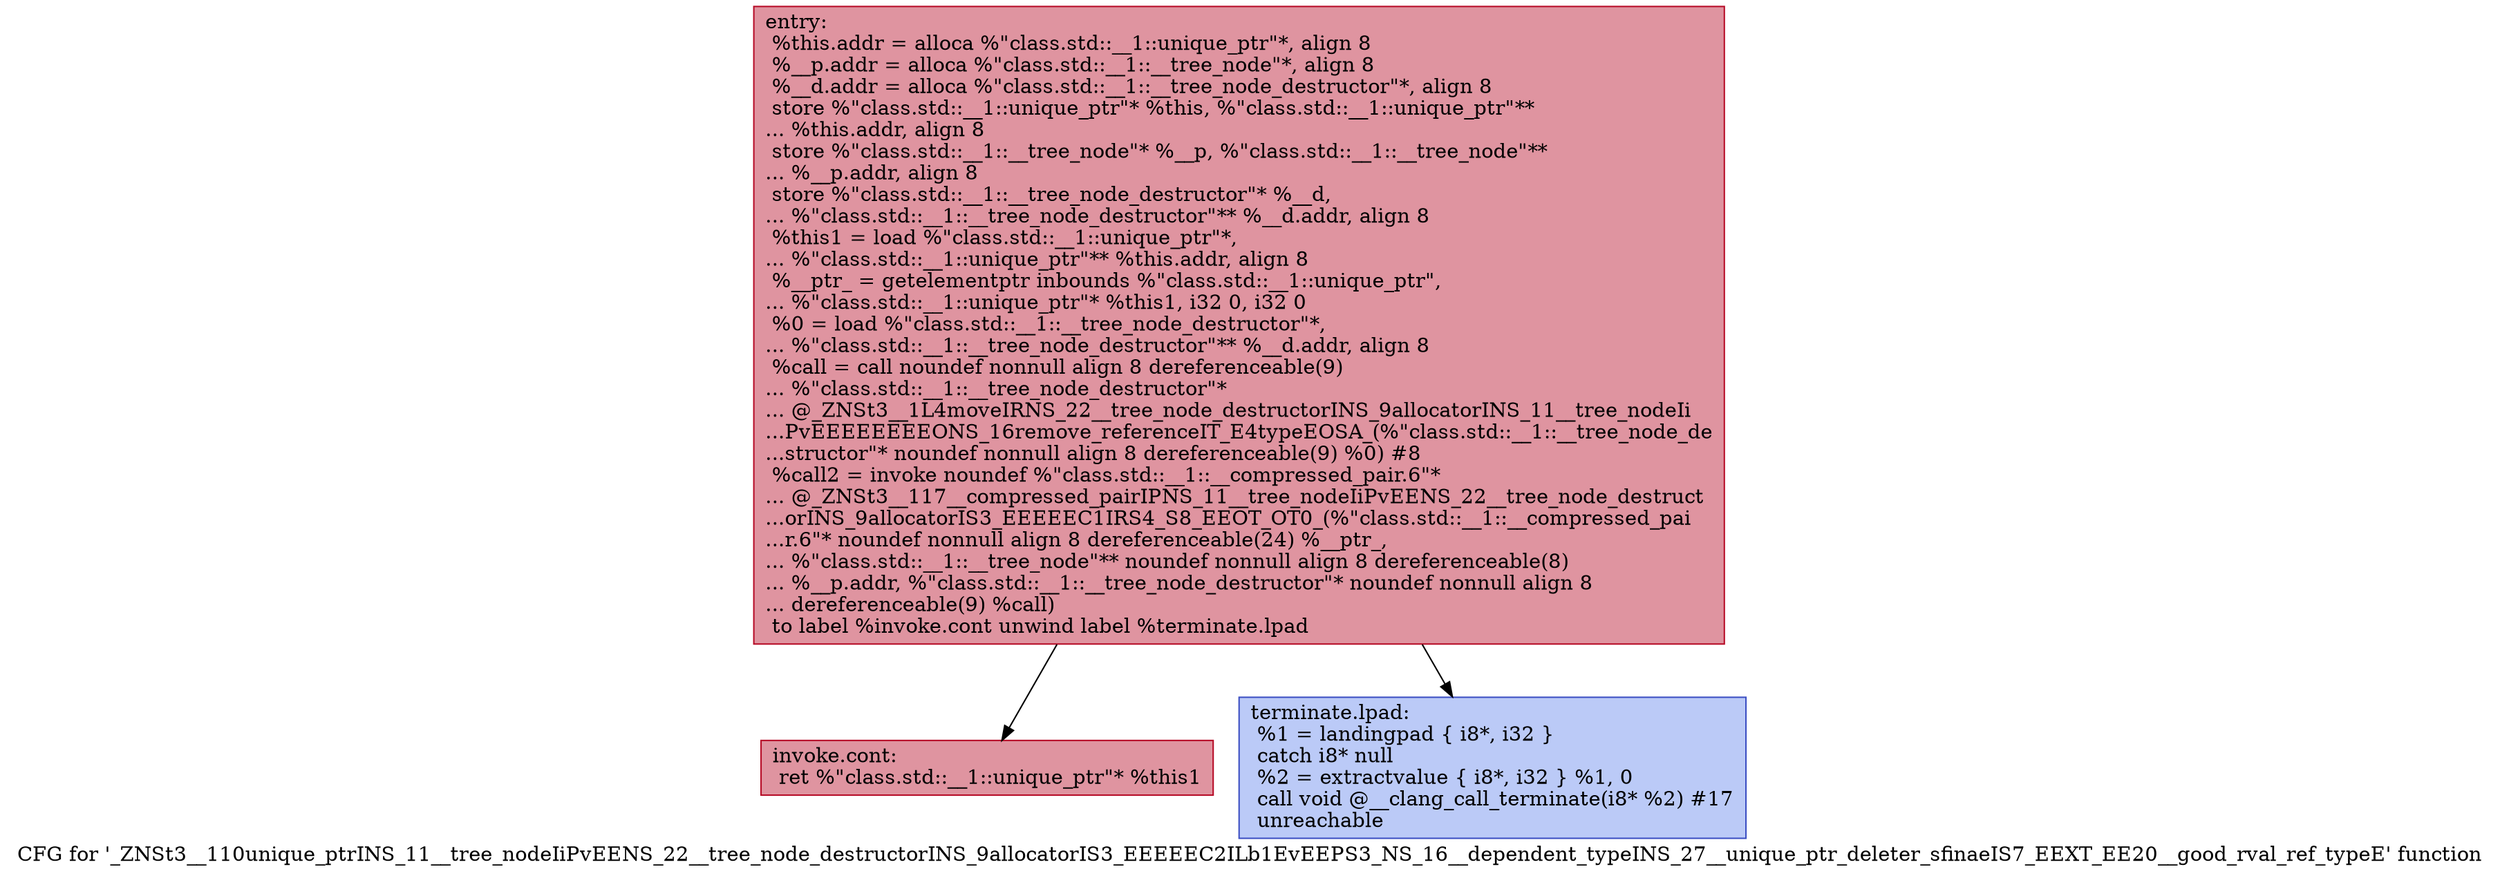 digraph "CFG for '_ZNSt3__110unique_ptrINS_11__tree_nodeIiPvEENS_22__tree_node_destructorINS_9allocatorIS3_EEEEEC2ILb1EvEEPS3_NS_16__dependent_typeINS_27__unique_ptr_deleter_sfinaeIS7_EEXT_EE20__good_rval_ref_typeE' function" {
	label="CFG for '_ZNSt3__110unique_ptrINS_11__tree_nodeIiPvEENS_22__tree_node_destructorINS_9allocatorIS3_EEEEEC2ILb1EvEEPS3_NS_16__dependent_typeINS_27__unique_ptr_deleter_sfinaeIS7_EEXT_EE20__good_rval_ref_typeE' function";

	Node0x60000255df80 [shape=record,color="#b70d28ff", style=filled, fillcolor="#b70d2870",label="{entry:\l  %this.addr = alloca %\"class.std::__1::unique_ptr\"*, align 8\l  %__p.addr = alloca %\"class.std::__1::__tree_node\"*, align 8\l  %__d.addr = alloca %\"class.std::__1::__tree_node_destructor\"*, align 8\l  store %\"class.std::__1::unique_ptr\"* %this, %\"class.std::__1::unique_ptr\"**\l... %this.addr, align 8\l  store %\"class.std::__1::__tree_node\"* %__p, %\"class.std::__1::__tree_node\"**\l... %__p.addr, align 8\l  store %\"class.std::__1::__tree_node_destructor\"* %__d,\l... %\"class.std::__1::__tree_node_destructor\"** %__d.addr, align 8\l  %this1 = load %\"class.std::__1::unique_ptr\"*,\l... %\"class.std::__1::unique_ptr\"** %this.addr, align 8\l  %__ptr_ = getelementptr inbounds %\"class.std::__1::unique_ptr\",\l... %\"class.std::__1::unique_ptr\"* %this1, i32 0, i32 0\l  %0 = load %\"class.std::__1::__tree_node_destructor\"*,\l... %\"class.std::__1::__tree_node_destructor\"** %__d.addr, align 8\l  %call = call noundef nonnull align 8 dereferenceable(9)\l... %\"class.std::__1::__tree_node_destructor\"*\l... @_ZNSt3__1L4moveIRNS_22__tree_node_destructorINS_9allocatorINS_11__tree_nodeIi\l...PvEEEEEEEEONS_16remove_referenceIT_E4typeEOSA_(%\"class.std::__1::__tree_node_de\l...structor\"* noundef nonnull align 8 dereferenceable(9) %0) #8\l  %call2 = invoke noundef %\"class.std::__1::__compressed_pair.6\"*\l... @_ZNSt3__117__compressed_pairIPNS_11__tree_nodeIiPvEENS_22__tree_node_destruct\l...orINS_9allocatorIS3_EEEEEC1IRS4_S8_EEOT_OT0_(%\"class.std::__1::__compressed_pai\l...r.6\"* noundef nonnull align 8 dereferenceable(24) %__ptr_,\l... %\"class.std::__1::__tree_node\"** noundef nonnull align 8 dereferenceable(8)\l... %__p.addr, %\"class.std::__1::__tree_node_destructor\"* noundef nonnull align 8\l... dereferenceable(9) %call)\l          to label %invoke.cont unwind label %terminate.lpad\l}"];
	Node0x60000255df80 -> Node0x60000255e000;
	Node0x60000255df80 -> Node0x60000255e040;
	Node0x60000255e000 [shape=record,color="#b70d28ff", style=filled, fillcolor="#b70d2870",label="{invoke.cont:                                      \l  ret %\"class.std::__1::unique_ptr\"* %this1\l}"];
	Node0x60000255e040 [shape=record,color="#3d50c3ff", style=filled, fillcolor="#6687ed70",label="{terminate.lpad:                                   \l  %1 = landingpad \{ i8*, i32 \}\l          catch i8* null\l  %2 = extractvalue \{ i8*, i32 \} %1, 0\l  call void @__clang_call_terminate(i8* %2) #17\l  unreachable\l}"];
}
